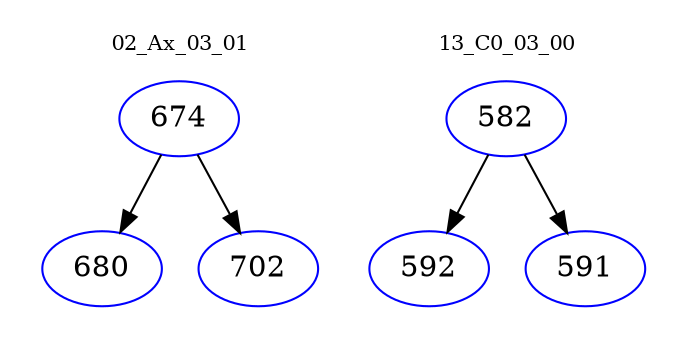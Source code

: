 digraph{
subgraph cluster_0 {
color = white
label = "02_Ax_03_01";
fontsize=10;
T0_674 [label="674", color="blue"]
T0_674 -> T0_680 [color="black"]
T0_680 [label="680", color="blue"]
T0_674 -> T0_702 [color="black"]
T0_702 [label="702", color="blue"]
}
subgraph cluster_1 {
color = white
label = "13_C0_03_00";
fontsize=10;
T1_582 [label="582", color="blue"]
T1_582 -> T1_592 [color="black"]
T1_592 [label="592", color="blue"]
T1_582 -> T1_591 [color="black"]
T1_591 [label="591", color="blue"]
}
}
